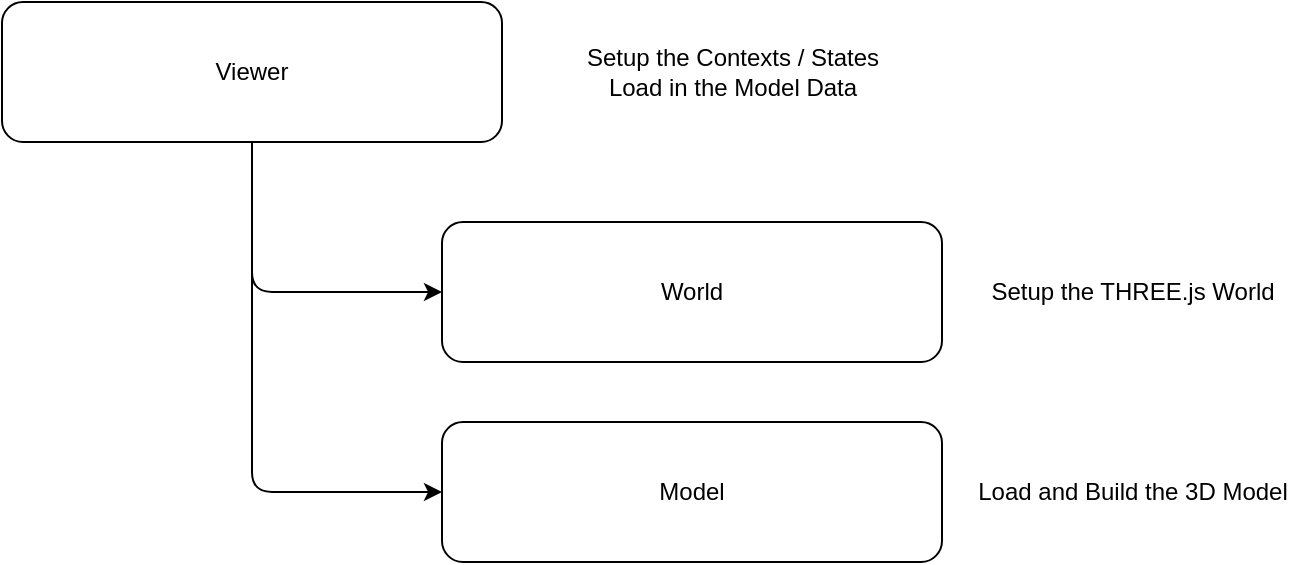 <mxfile>
    <diagram id="fw786K-ZUkikCEgzYDE5" name="Page-1">
        <mxGraphModel dx="860" dy="520" grid="1" gridSize="10" guides="1" tooltips="1" connect="1" arrows="1" fold="1" page="1" pageScale="1" pageWidth="850" pageHeight="1100" math="0" shadow="0">
            <root>
                <mxCell id="0"/>
                <mxCell id="1" parent="0"/>
                <mxCell id="5" style="edgeStyle=none;html=1;entryX=0;entryY=0.5;entryDx=0;entryDy=0;" edge="1" parent="1" source="2" target="3">
                    <mxGeometry relative="1" as="geometry">
                        <Array as="points">
                            <mxPoint x="175" y="245"/>
                        </Array>
                    </mxGeometry>
                </mxCell>
                <mxCell id="7" style="edgeStyle=none;html=1;entryX=0;entryY=0.5;entryDx=0;entryDy=0;" edge="1" parent="1" source="2" target="6">
                    <mxGeometry relative="1" as="geometry">
                        <Array as="points">
                            <mxPoint x="175" y="345"/>
                        </Array>
                    </mxGeometry>
                </mxCell>
                <mxCell id="2" value="Viewer" style="rounded=1;whiteSpace=wrap;html=1;" vertex="1" parent="1">
                    <mxGeometry x="50" y="100" width="250" height="70" as="geometry"/>
                </mxCell>
                <mxCell id="3" value="World" style="rounded=1;whiteSpace=wrap;html=1;" vertex="1" parent="1">
                    <mxGeometry x="270" y="210" width="250" height="70" as="geometry"/>
                </mxCell>
                <mxCell id="6" value="Model" style="rounded=1;whiteSpace=wrap;html=1;" vertex="1" parent="1">
                    <mxGeometry x="270" y="310" width="250" height="70" as="geometry"/>
                </mxCell>
                <mxCell id="8" value="Setup the Contexts / States&lt;div&gt;Load in the Model Data&lt;/div&gt;" style="text;html=1;align=center;verticalAlign=middle;resizable=0;points=[];autosize=1;strokeColor=none;fillColor=none;" vertex="1" parent="1">
                    <mxGeometry x="330" y="115" width="170" height="40" as="geometry"/>
                </mxCell>
                <mxCell id="9" value="Setup the THREE.js World" style="text;html=1;align=center;verticalAlign=middle;resizable=0;points=[];autosize=1;strokeColor=none;fillColor=none;" vertex="1" parent="1">
                    <mxGeometry x="530" y="230" width="170" height="30" as="geometry"/>
                </mxCell>
                <mxCell id="10" value="Load and Build the 3D Model" style="text;html=1;align=center;verticalAlign=middle;resizable=0;points=[];autosize=1;strokeColor=none;fillColor=none;" vertex="1" parent="1">
                    <mxGeometry x="525" y="330" width="180" height="30" as="geometry"/>
                </mxCell>
            </root>
        </mxGraphModel>
    </diagram>
</mxfile>